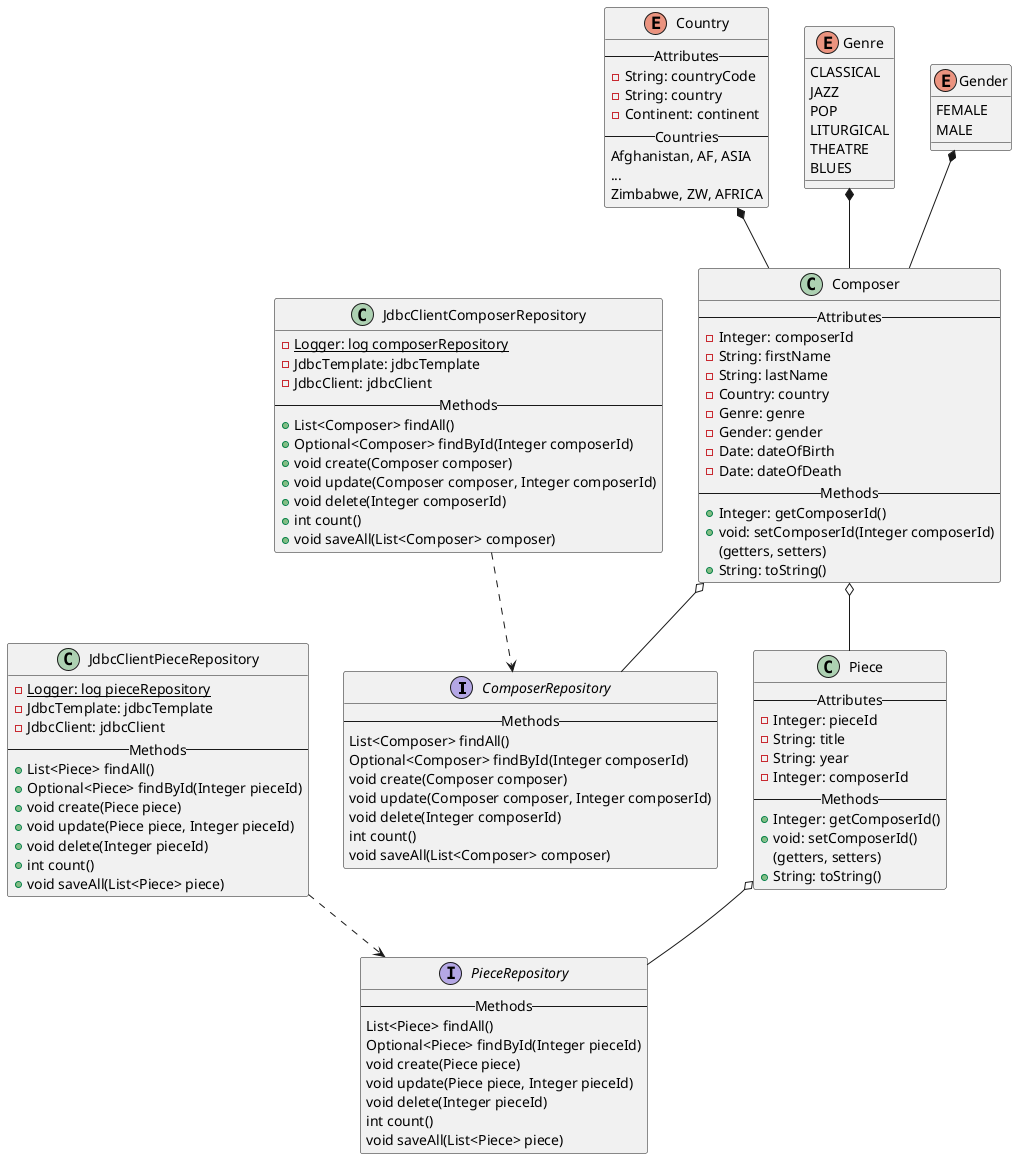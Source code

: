 @startuml
'https://plantuml.com/class-diagram

interface ComposerRepository
class Composer
class Piece
class JdbcClientComposerRepository
enum Country
enum Genre
enum Gender

Composer o-- Piece
Composer o-- ComposerRepository
Piece o-- PieceRepository
Country *-- Composer
Genre *-- Composer
Gender *-- Composer
JdbcClientComposerRepository ..> ComposerRepository
JdbcClientPieceRepository ..> PieceRepository

interface ComposerRepository {
--Methods--
List<Composer> findAll()
Optional<Composer> findById(Integer composerId)
void create(Composer composer)
void update(Composer composer, Integer composerId)
void delete(Integer composerId)
int count()
void saveAll(List<Composer> composer)
}

interface PieceRepository {
--Methods--
List<Piece> findAll()
Optional<Piece> findById(Integer pieceId)
void create(Piece piece)
void update(Piece piece, Integer pieceId)
void delete(Integer pieceId)
int count()
void saveAll(List<Piece> piece)
}

class JdbcClientPieceRepository {
- {static} Logger: log pieceRepository
- JdbcTemplate: jdbcTemplate
- JdbcClient: jdbcClient
--Methods--
+ List<Piece> findAll()
+ Optional<Piece> findById(Integer pieceId)
+ void create(Piece piece)
+ void update(Piece piece, Integer pieceId)
+ void delete(Integer pieceId)
+ int count()
+ void saveAll(List<Piece> piece)
}

class JdbcClientComposerRepository {
- {static} Logger: log composerRepository
- JdbcTemplate: jdbcTemplate
- JdbcClient: jdbcClient
--Methods--
+ List<Composer> findAll()
+ Optional<Composer> findById(Integer composerId)
+ void create(Composer composer)
+ void update(Composer composer, Integer composerId)
+ void delete(Integer composerId)
+ int count()
+ void saveAll(List<Composer> composer)
}

class Piece {
--Attributes--
- Integer: pieceId
- String: title
- String: year
- Integer: composerId
--Methods--
+ Integer: getComposerId()
+ void: setComposerId()
(getters, setters)
+ String: toString()
}

class Composer {
--Attributes--
- Integer: composerId
- String: firstName
- String: lastName
- Country: country
- Genre: genre
- Gender: gender
- Date: dateOfBirth
- Date: dateOfDeath
--Methods--
+ Integer: getComposerId()
+ void: setComposerId(Integer composerId)
(getters, setters)
+ String: toString()
}

enum Gender {
FEMALE
MALE
}

enum Country {
--Attributes--
- String: countryCode
- String: country
- Continent: continent
--Countries--
Afghanistan, AF, ASIA
...
Zimbabwe, ZW, AFRICA
}

enum Genre {
CLASSICAL
JAZZ
POP
LITURGICAL
THEATRE
BLUES
}
@enduml